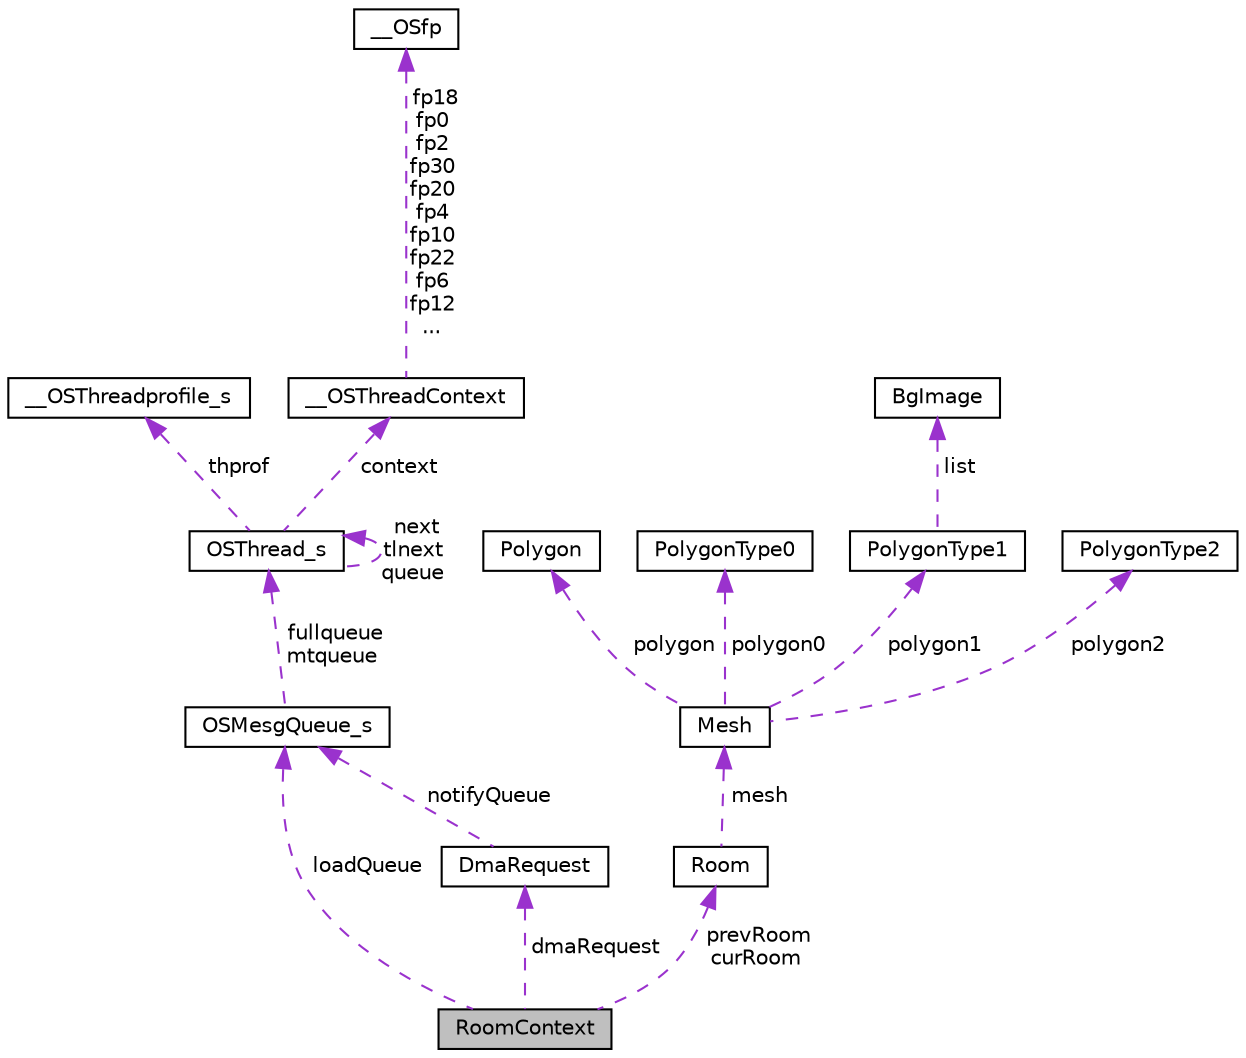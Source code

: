 digraph "RoomContext"
{
 // LATEX_PDF_SIZE
  edge [fontname="Helvetica",fontsize="10",labelfontname="Helvetica",labelfontsize="10"];
  node [fontname="Helvetica",fontsize="10",shape=record];
  Node1 [label="RoomContext",height=0.2,width=0.4,color="black", fillcolor="grey75", style="filled", fontcolor="black",tooltip=" "];
  Node2 -> Node1 [dir="back",color="darkorchid3",fontsize="10",style="dashed",label=" loadQueue" ,fontname="Helvetica"];
  Node2 [label="OSMesgQueue_s",height=0.2,width=0.4,color="black", fillcolor="white", style="filled",URL="$dc/d50/structOSMesgQueue__s.html",tooltip=" "];
  Node3 -> Node2 [dir="back",color="darkorchid3",fontsize="10",style="dashed",label=" fullqueue\nmtqueue" ,fontname="Helvetica"];
  Node3 [label="OSThread_s",height=0.2,width=0.4,color="black", fillcolor="white", style="filled",URL="$da/dec/structOSThread__s.html",tooltip=" "];
  Node4 -> Node3 [dir="back",color="darkorchid3",fontsize="10",style="dashed",label=" thprof" ,fontname="Helvetica"];
  Node4 [label="__OSThreadprofile_s",height=0.2,width=0.4,color="black", fillcolor="white", style="filled",URL="$dc/d70/struct____OSThreadprofile__s.html",tooltip=" "];
  Node3 -> Node3 [dir="back",color="darkorchid3",fontsize="10",style="dashed",label=" next\ntlnext\nqueue" ,fontname="Helvetica"];
  Node5 -> Node3 [dir="back",color="darkorchid3",fontsize="10",style="dashed",label=" context" ,fontname="Helvetica"];
  Node5 [label="__OSThreadContext",height=0.2,width=0.4,color="black", fillcolor="white", style="filled",URL="$d9/dec/struct____OSThreadContext.html",tooltip=" "];
  Node6 -> Node5 [dir="back",color="darkorchid3",fontsize="10",style="dashed",label=" fp18\nfp0\nfp2\nfp30\nfp20\nfp4\nfp10\nfp22\nfp6\nfp12\n..." ,fontname="Helvetica"];
  Node6 [label="__OSfp",height=0.2,width=0.4,color="black", fillcolor="white", style="filled",URL="$d0/d5b/union____OSfp.html",tooltip=" "];
  Node7 -> Node1 [dir="back",color="darkorchid3",fontsize="10",style="dashed",label=" prevRoom\ncurRoom" ,fontname="Helvetica"];
  Node7 [label="Room",height=0.2,width=0.4,color="black", fillcolor="white", style="filled",URL="$da/d13/structRoom.html",tooltip=" "];
  Node8 -> Node7 [dir="back",color="darkorchid3",fontsize="10",style="dashed",label=" mesh" ,fontname="Helvetica"];
  Node8 [label="Mesh",height=0.2,width=0.4,color="black", fillcolor="white", style="filled",URL="$d8/d6b/unionMesh.html",tooltip=" "];
  Node9 -> Node8 [dir="back",color="darkorchid3",fontsize="10",style="dashed",label=" polygon" ,fontname="Helvetica"];
  Node9 [label="Polygon",height=0.2,width=0.4,color="black", fillcolor="white", style="filled",URL="$d4/d36/structPolygon.html",tooltip=" "];
  Node10 -> Node8 [dir="back",color="darkorchid3",fontsize="10",style="dashed",label=" polygon0" ,fontname="Helvetica"];
  Node10 [label="PolygonType0",height=0.2,width=0.4,color="black", fillcolor="white", style="filled",URL="$d0/de9/structPolygonType0.html",tooltip=" "];
  Node11 -> Node8 [dir="back",color="darkorchid3",fontsize="10",style="dashed",label=" polygon1" ,fontname="Helvetica"];
  Node11 [label="PolygonType1",height=0.2,width=0.4,color="black", fillcolor="white", style="filled",URL="$da/d77/structPolygonType1.html",tooltip=" "];
  Node12 -> Node11 [dir="back",color="darkorchid3",fontsize="10",style="dashed",label=" list" ,fontname="Helvetica"];
  Node12 [label="BgImage",height=0.2,width=0.4,color="black", fillcolor="white", style="filled",URL="$df/dc4/structBgImage.html",tooltip=" "];
  Node13 -> Node8 [dir="back",color="darkorchid3",fontsize="10",style="dashed",label=" polygon2" ,fontname="Helvetica"];
  Node13 [label="PolygonType2",height=0.2,width=0.4,color="black", fillcolor="white", style="filled",URL="$df/d81/structPolygonType2.html",tooltip=" "];
  Node14 -> Node1 [dir="back",color="darkorchid3",fontsize="10",style="dashed",label=" dmaRequest" ,fontname="Helvetica"];
  Node14 [label="DmaRequest",height=0.2,width=0.4,color="black", fillcolor="white", style="filled",URL="$da/d4f/structDmaRequest.html",tooltip=" "];
  Node2 -> Node14 [dir="back",color="darkorchid3",fontsize="10",style="dashed",label=" notifyQueue" ,fontname="Helvetica"];
}
